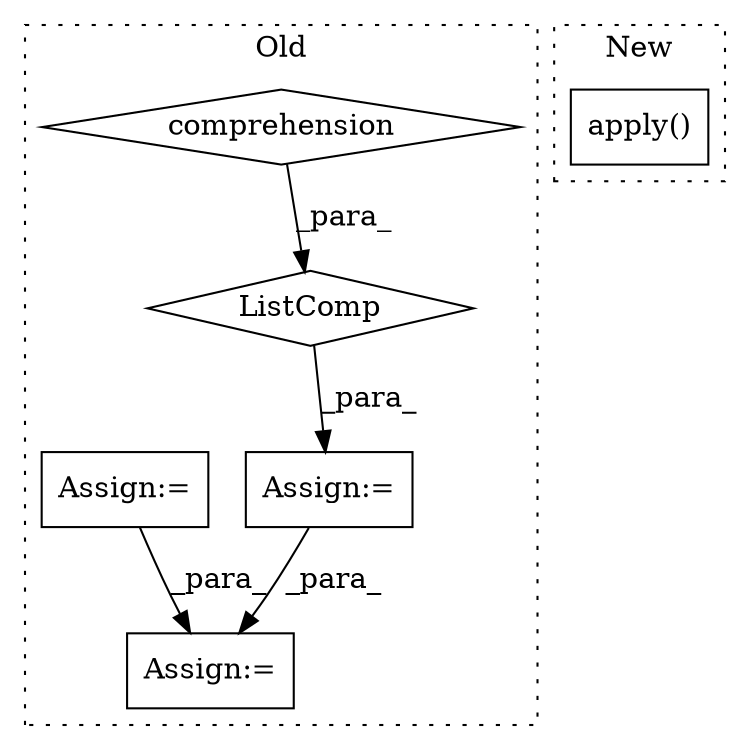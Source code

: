 digraph G {
subgraph cluster0 {
1 [label="ListComp" a="106" s="738" l="58" shape="diamond"];
3 [label="comprehension" a="45" s="770" l="3" shape="diamond"];
4 [label="Assign:=" a="68" s="1138" l="3" shape="box"];
5 [label="Assign:=" a="68" s="735" l="3" shape="box"];
6 [label="Assign:=" a="68" s="992" l="3" shape="box"];
label = "Old";
style="dotted";
}
subgraph cluster1 {
2 [label="apply()" a="75" s="714,742" l="11,1" shape="box"];
label = "New";
style="dotted";
}
1 -> 5 [label="_para_"];
3 -> 1 [label="_para_"];
5 -> 4 [label="_para_"];
6 -> 4 [label="_para_"];
}